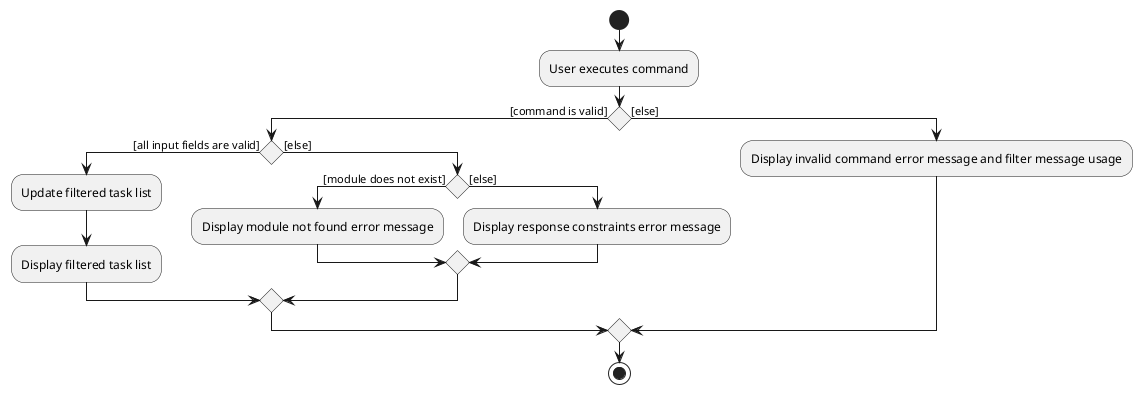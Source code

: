 @startuml
start
:User executes command;
if () then ([command is valid])
  if () then ([all input fields are valid])
  :Update filtered task list;
  :Display filtered task list;
  else ([else])
    if () then([module does not exist])
      :Display module not found error message;
    else ([else])
      :Display response constraints error message;
    endif
  endif
else ([else])
  :Display invalid command error message and filter message usage;
endif

stop

@enduml
